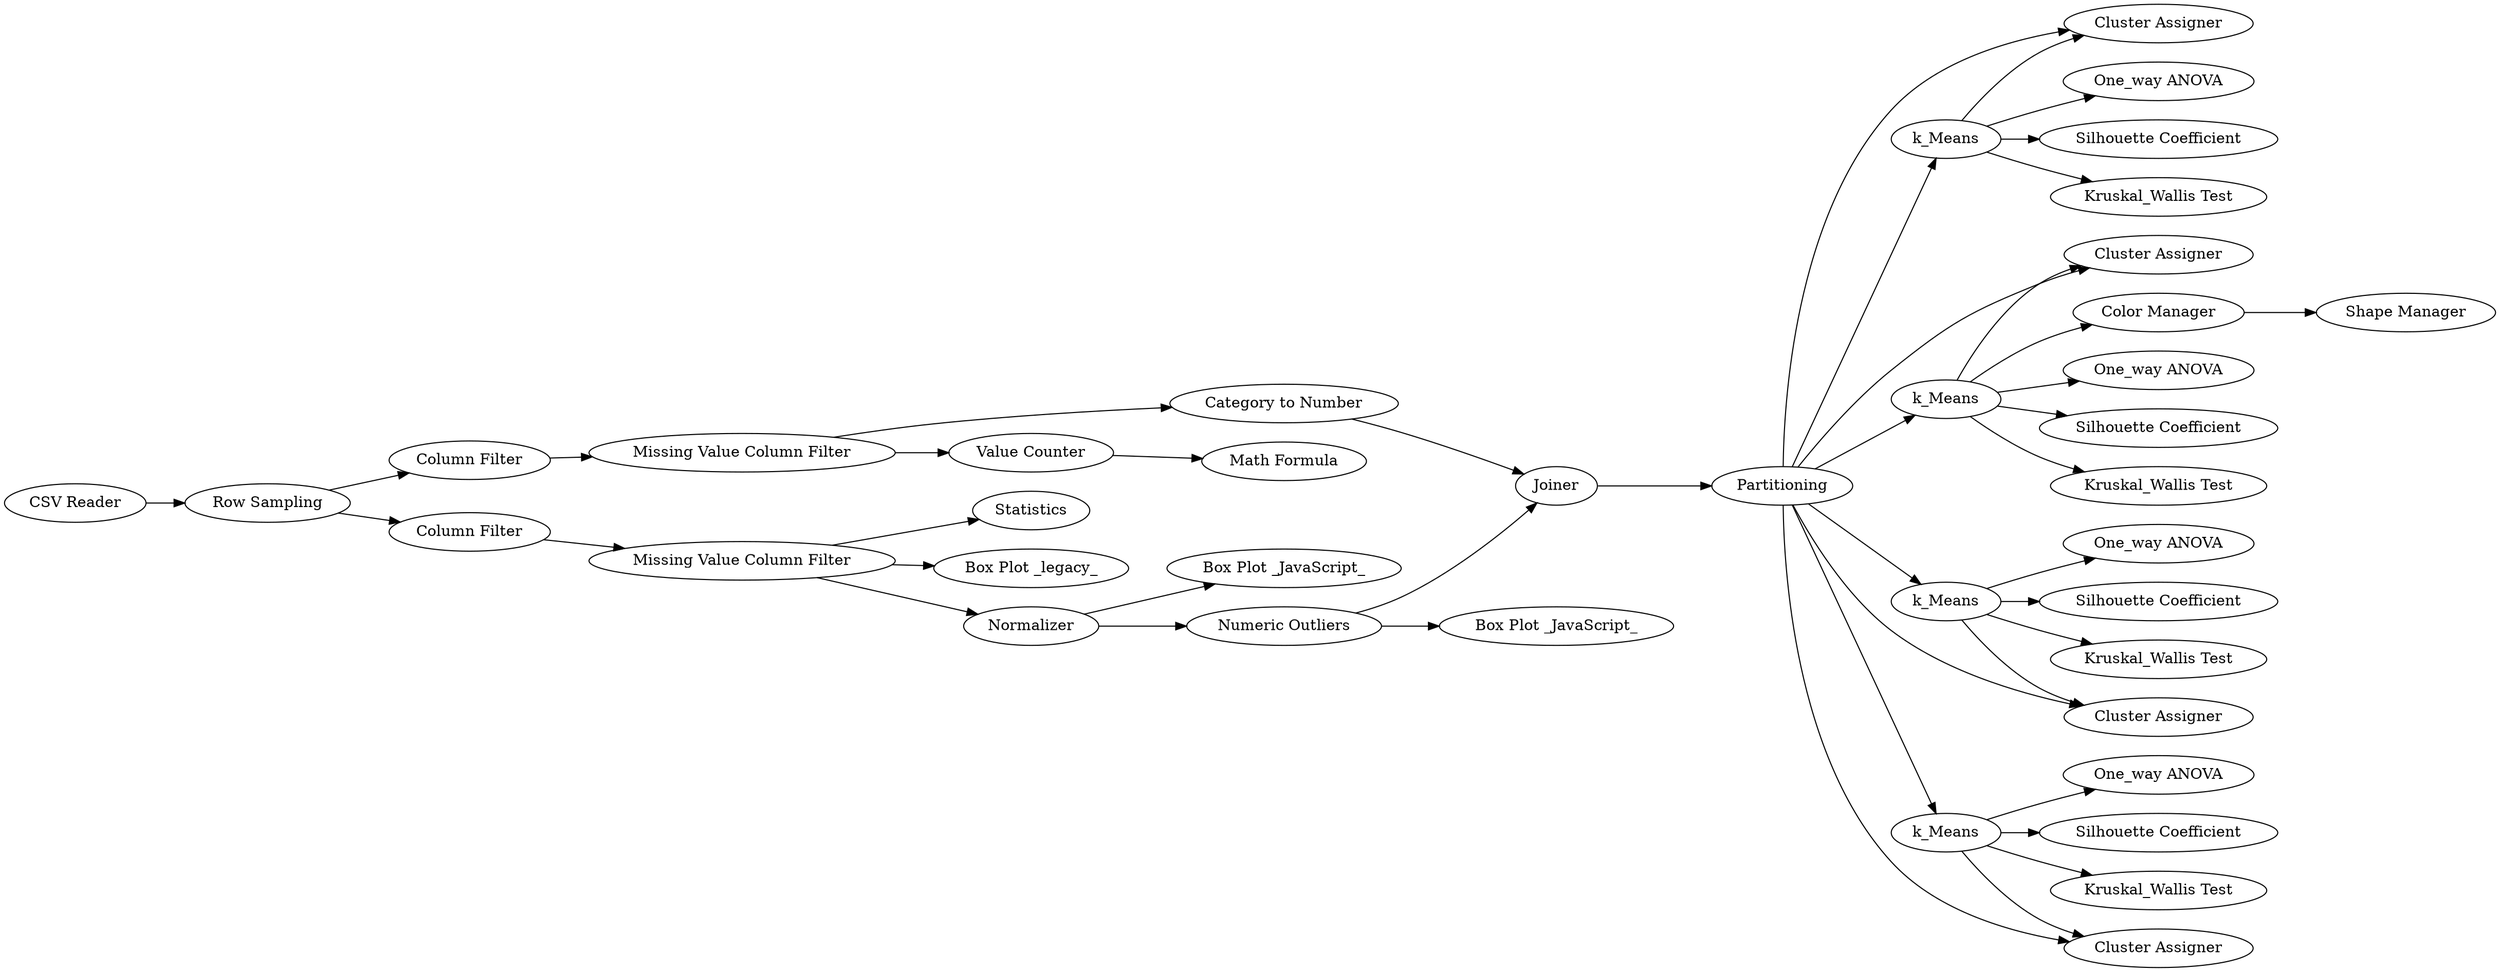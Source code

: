 digraph {
	5 [label="CSV Reader"]
	6 [label="Missing Value Column Filter"]
	7 [label="Missing Value Column Filter"]
	8 [label=Joiner]
	9 [label=Statistics]
	11 [label=k_Means]
	12 [label=k_Means]
	13 [label=k_Means]
	14 [label=k_Means]
	15 [label=Partitioning]
	16 [label="Cluster Assigner"]
	17 [label="Cluster Assigner"]
	18 [label="Cluster Assigner"]
	19 [label="Cluster Assigner"]
	23 [label="Box Plot _legacy_"]
	24 [label=Normalizer]
	25 [label="Color Manager"]
	26 [label="Shape Manager"]
	29 [label="One_way ANOVA"]
	30 [label="One_way ANOVA"]
	31 [label="One_way ANOVA"]
	32 [label="One_way ANOVA"]
	34 [label="Column Filter"]
	35 [label="Column Filter"]
	38 [label="Category to Number"]
	39 [label="Value Counter"]
	40 [label="Math Formula"]
	41 [label="Box Plot _JavaScript_"]
	42 [label="Numeric Outliers"]
	43 [label="Box Plot _JavaScript_"]
	44 [label="Silhouette Coefficient"]
	45 [label="Silhouette Coefficient"]
	46 [label="Silhouette Coefficient"]
	47 [label="Silhouette Coefficient"]
	48 [label="Row Sampling"]
	49 [label="Kruskal_Wallis Test"]
	50 [label="Kruskal_Wallis Test"]
	51 [label="Kruskal_Wallis Test"]
	52 [label="Kruskal_Wallis Test"]
	5 -> 48
	6 -> 38
	6 -> 39
	7 -> 9
	7 -> 23
	7 -> 24
	8 -> 15
	11 -> 30
	11 -> 17
	11 -> 45
	11 -> 50
	12 -> 29
	12 -> 25
	12 -> 16
	12 -> 44
	12 -> 49
	13 -> 31
	13 -> 18
	13 -> 46
	13 -> 51
	14 -> 19
	14 -> 47
	14 -> 32
	14 -> 52
	15 -> 14
	15 -> 13
	15 -> 12
	15 -> 11
	15 -> 19
	15 -> 18
	15 -> 17
	15 -> 16
	24 -> 41
	24 -> 42
	25 -> 26
	34 -> 6
	35 -> 7
	38 -> 8
	39 -> 40
	42 -> 43
	42 -> 8
	48 -> 34
	48 -> 35
	rankdir=LR
}
